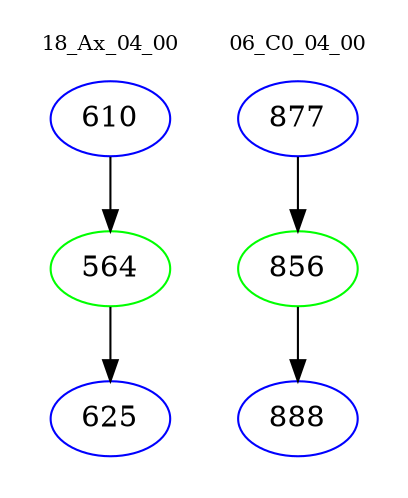 digraph{
subgraph cluster_0 {
color = white
label = "18_Ax_04_00";
fontsize=10;
T0_610 [label="610", color="blue"]
T0_610 -> T0_564 [color="black"]
T0_564 [label="564", color="green"]
T0_564 -> T0_625 [color="black"]
T0_625 [label="625", color="blue"]
}
subgraph cluster_1 {
color = white
label = "06_C0_04_00";
fontsize=10;
T1_877 [label="877", color="blue"]
T1_877 -> T1_856 [color="black"]
T1_856 [label="856", color="green"]
T1_856 -> T1_888 [color="black"]
T1_888 [label="888", color="blue"]
}
}
